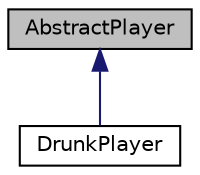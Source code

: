 digraph "AbstractPlayer"
{
  edge [fontname="Helvetica",fontsize="10",labelfontname="Helvetica",labelfontsize="10"];
  node [fontname="Helvetica",fontsize="10",shape=record];
  Node1 [label="AbstractPlayer",height=0.2,width=0.4,color="black", fillcolor="grey75", style="filled", fontcolor="black"];
  Node1 -> Node2 [dir="back",color="midnightblue",fontsize="10",style="solid",fontname="Helvetica"];
  Node2 [label="DrunkPlayer",height=0.2,width=0.4,color="black", fillcolor="white", style="filled",URL="$classDrunkPlayer.html",tooltip="Lecteur vidéo qui lit des vidéos par morceaux désordonnés et transformés. "];
}
